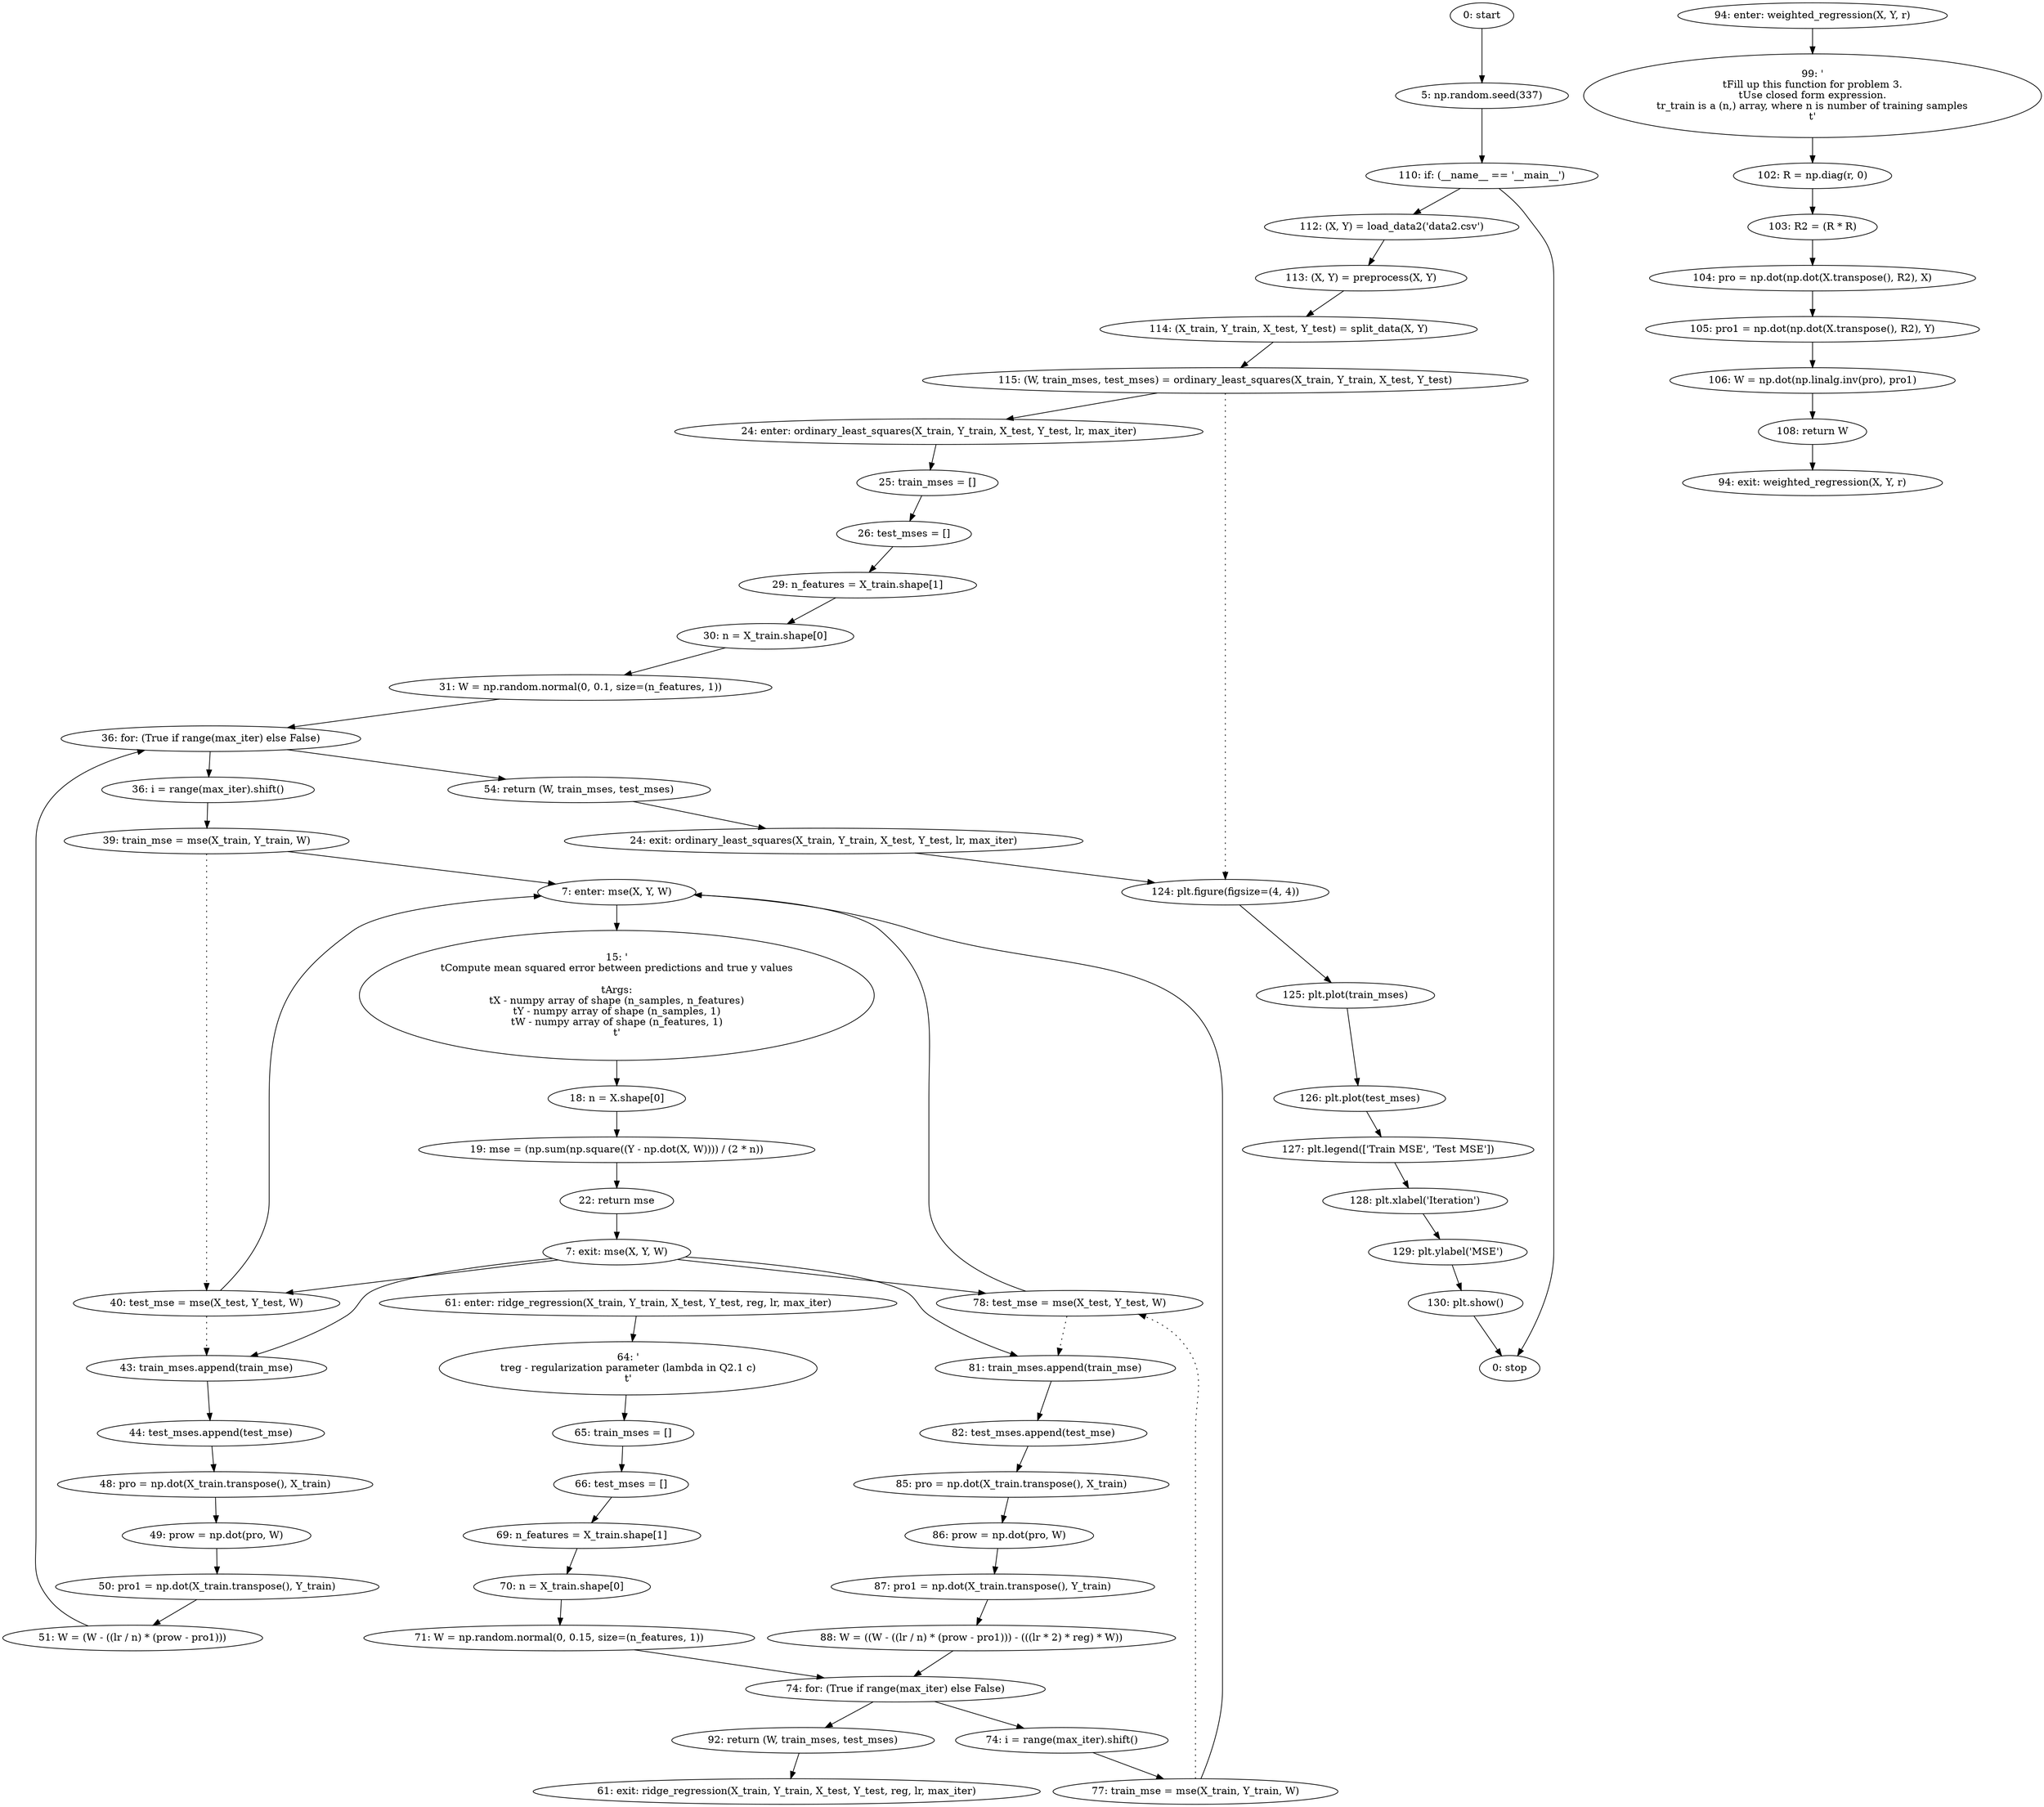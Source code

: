 strict digraph "" {
	node [label="\N"];
	0	 [label="0: start"];
	1	 [label="5: np.random.seed(337)"];
	0 -> 1;
	54	 [label="110: if: (__name__ == '__main__')"];
	1 -> 54;
	55	 [label="112: (X, Y) = load_data2('data2.csv')"];
	54 -> 55;
	66	 [label="0: stop"];
	54 -> 66;
	2	 [label="7: enter: mse(X, Y, W)"];
	4	 [label="15: '\n\tCompute mean squared error between predictions and true y values\n\n\tArgs:\n\tX - numpy array of shape (n_samples, n_features)\n\tY \
- numpy array of shape (n_samples, 1)\n\tW - numpy array of shape (n_features, 1)\n\t'"];
	2 -> 4;
	5	 [label="18: n = X.shape[0]"];
	4 -> 5;
	17	 [label="39: train_mse = mse(X_train, Y_train, W)"];
	17 -> 2;
	18	 [label="40: test_mse = mse(X_test, Y_test, W)"];
	17 -> 18	 [style=dotted,
		weight=100];
	18 -> 2;
	19	 [label="43: train_mses.append(train_mse)"];
	18 -> 19	 [style=dotted,
		weight=100];
	20	 [label="44: test_mses.append(test_mse)"];
	19 -> 20;
	36	 [label="77: train_mse = mse(X_train, Y_train, W)"];
	36 -> 2;
	37	 [label="78: test_mse = mse(X_test, Y_test, W)"];
	36 -> 37	 [style=dotted,
		weight=100];
	37 -> 2;
	38	 [label="81: train_mses.append(train_mse)"];
	37 -> 38	 [style=dotted,
		weight=100];
	39	 [label="82: test_mses.append(test_mse)"];
	38 -> 39;
	3	 [label="7: exit: mse(X, Y, W)"];
	3 -> 18;
	3 -> 19;
	3 -> 37;
	3 -> 38;
	7	 [label="22: return mse"];
	7 -> 3;
	6	 [label="19: mse = (np.sum(np.square((Y - np.dot(X, W)))) / (2 * n))"];
	5 -> 6;
	6 -> 7;
	8	 [label="24: enter: ordinary_least_squares(X_train, Y_train, X_test, Y_test, lr, max_iter)"];
	10	 [label="25: train_mses = []"];
	8 -> 10;
	11	 [label="26: test_mses = []"];
	10 -> 11;
	58	 [label="115: (W, train_mses, test_mses) = ordinary_least_squares(X_train, Y_train, X_test, Y_test)"];
	58 -> 8;
	59	 [label="124: plt.figure(figsize=(4, 4))"];
	58 -> 59	 [style=dotted,
		weight=100];
	60	 [label="125: plt.plot(train_mses)"];
	59 -> 60;
	9	 [label="24: exit: ordinary_least_squares(X_train, Y_train, X_test, Y_test, lr, max_iter)"];
	9 -> 59;
	25	 [label="54: return (W, train_mses, test_mses)"];
	25 -> 9;
	12	 [label="29: n_features = X_train.shape[1]"];
	11 -> 12;
	13	 [label="30: n = X_train.shape[0]"];
	12 -> 13;
	14	 [label="31: W = np.random.normal(0, 0.1, size=(n_features, 1))"];
	13 -> 14;
	15	 [label="36: for: (True if range(max_iter) else False)"];
	14 -> 15;
	15 -> 25;
	16	 [label="36: i = range(max_iter).shift()"];
	15 -> 16;
	16 -> 17;
	24	 [label="51: W = (W - ((lr / n) * (prow - pro1)))"];
	24 -> 15;
	21	 [label="48: pro = np.dot(X_train.transpose(), X_train)"];
	20 -> 21;
	22	 [label="49: prow = np.dot(pro, W)"];
	21 -> 22;
	23	 [label="50: pro1 = np.dot(X_train.transpose(), Y_train)"];
	22 -> 23;
	23 -> 24;
	26	 [label="61: enter: ridge_regression(X_train, Y_train, X_test, Y_test, reg, lr, max_iter)"];
	28	 [label="64: '\n\treg - regularization parameter (lambda in Q2.1 c)\n\t'"];
	26 -> 28;
	29	 [label="65: train_mses = []"];
	28 -> 29;
	27	 [label="61: exit: ridge_regression(X_train, Y_train, X_test, Y_test, reg, lr, max_iter)"];
	44	 [label="92: return (W, train_mses, test_mses)"];
	44 -> 27;
	30	 [label="66: test_mses = []"];
	29 -> 30;
	31	 [label="69: n_features = X_train.shape[1]"];
	30 -> 31;
	32	 [label="70: n = X_train.shape[0]"];
	31 -> 32;
	33	 [label="71: W = np.random.normal(0, 0.15, size=(n_features, 1))"];
	32 -> 33;
	34	 [label="74: for: (True if range(max_iter) else False)"];
	33 -> 34;
	34 -> 44;
	35	 [label="74: i = range(max_iter).shift()"];
	34 -> 35;
	35 -> 36;
	43	 [label="88: W = ((W - ((lr / n) * (prow - pro1))) - (((lr * 2) * reg) * W))"];
	43 -> 34;
	40	 [label="85: pro = np.dot(X_train.transpose(), X_train)"];
	39 -> 40;
	41	 [label="86: prow = np.dot(pro, W)"];
	40 -> 41;
	42	 [label="87: pro1 = np.dot(X_train.transpose(), Y_train)"];
	41 -> 42;
	42 -> 43;
	45	 [label="94: enter: weighted_regression(X, Y, r)"];
	47	 [label="99: '\n\tFill up this function for problem 3.\n\tUse closed form expression.\n\tr_train is a (n,) array, where n is number of training \
samples\n\t'"];
	45 -> 47;
	48	 [label="102: R = np.diag(r, 0)"];
	47 -> 48;
	46	 [label="94: exit: weighted_regression(X, Y, r)"];
	53	 [label="108: return W"];
	53 -> 46;
	49	 [label="103: R2 = (R * R)"];
	48 -> 49;
	50	 [label="104: pro = np.dot(np.dot(X.transpose(), R2), X)"];
	49 -> 50;
	51	 [label="105: pro1 = np.dot(np.dot(X.transpose(), R2), Y)"];
	50 -> 51;
	52	 [label="106: W = np.dot(np.linalg.inv(pro), pro1)"];
	51 -> 52;
	52 -> 53;
	56	 [label="113: (X, Y) = preprocess(X, Y)"];
	55 -> 56;
	57	 [label="114: (X_train, Y_train, X_test, Y_test) = split_data(X, Y)"];
	56 -> 57;
	57 -> 58;
	61	 [label="126: plt.plot(test_mses)"];
	60 -> 61;
	62	 [label="127: plt.legend(['Train MSE', 'Test MSE'])"];
	61 -> 62;
	63	 [label="128: plt.xlabel('Iteration')"];
	62 -> 63;
	64	 [label="129: plt.ylabel('MSE')"];
	63 -> 64;
	65	 [label="130: plt.show()"];
	64 -> 65;
	65 -> 66;
}


